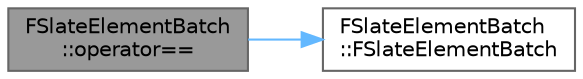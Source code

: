 digraph "FSlateElementBatch::operator=="
{
 // INTERACTIVE_SVG=YES
 // LATEX_PDF_SIZE
  bgcolor="transparent";
  edge [fontname=Helvetica,fontsize=10,labelfontname=Helvetica,labelfontsize=10];
  node [fontname=Helvetica,fontsize=10,shape=box,height=0.2,width=0.4];
  rankdir="LR";
  Node1 [id="Node000001",label="FSlateElementBatch\l::operator==",height=0.2,width=0.4,color="gray40", fillcolor="grey60", style="filled", fontcolor="black",tooltip=" "];
  Node1 -> Node2 [id="edge1_Node000001_Node000002",color="steelblue1",style="solid",tooltip=" "];
  Node2 [id="Node000002",label="FSlateElementBatch\l::FSlateElementBatch",height=0.2,width=0.4,color="grey40", fillcolor="white", style="filled",URL="$d2/dcc/classFSlateElementBatch.html#a8c92aabc5f607ab2df2ccb86b8193e19",tooltip=" "];
}
